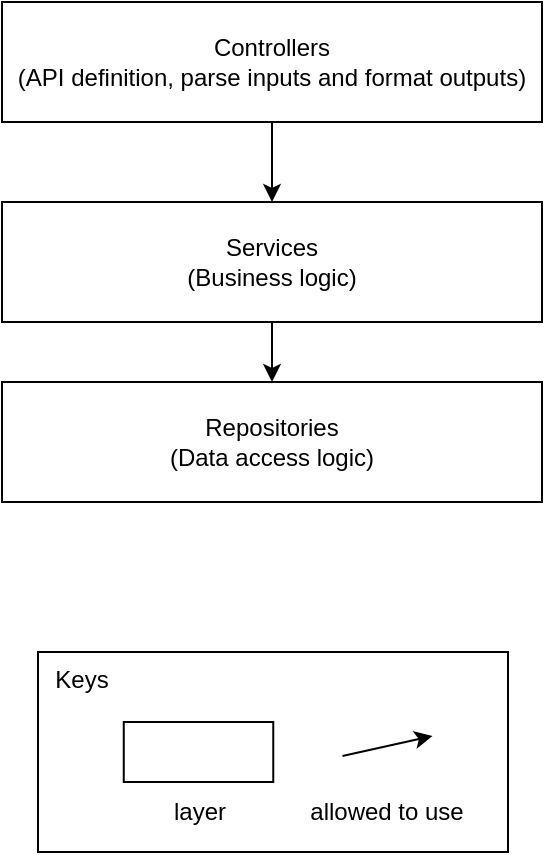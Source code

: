 <mxfile version="13.6.9" type="device"><diagram id="OadLXYPiPQ1NcoxmQG5p" name="Page-1"><mxGraphModel dx="1422" dy="846" grid="1" gridSize="10" guides="1" tooltips="1" connect="1" arrows="1" fold="1" page="1" pageScale="1" pageWidth="850" pageHeight="1100" math="0" shadow="0"><root><mxCell id="0"/><mxCell id="1" parent="0"/><mxCell id="9yi0DdRBDbPyZg1V_YJM-5" style="edgeStyle=orthogonalEdgeStyle;rounded=0;orthogonalLoop=1;jettySize=auto;html=1;exitX=0.5;exitY=1;exitDx=0;exitDy=0;entryX=0.5;entryY=0;entryDx=0;entryDy=0;" parent="1" source="9yi0DdRBDbPyZg1V_YJM-2" target="9yi0DdRBDbPyZg1V_YJM-3" edge="1"><mxGeometry relative="1" as="geometry"/></mxCell><mxCell id="9yi0DdRBDbPyZg1V_YJM-2" value="Controllers&lt;br&gt;(API definition, parse inputs and format outputs)" style="rounded=0;whiteSpace=wrap;html=1;" parent="1" vertex="1"><mxGeometry x="290" y="425" width="270" height="60" as="geometry"/></mxCell><mxCell id="9yi0DdRBDbPyZg1V_YJM-6" style="edgeStyle=orthogonalEdgeStyle;rounded=0;orthogonalLoop=1;jettySize=auto;html=1;exitX=0.5;exitY=1;exitDx=0;exitDy=0;entryX=0.5;entryY=0;entryDx=0;entryDy=0;" parent="1" source="9yi0DdRBDbPyZg1V_YJM-3" target="9yi0DdRBDbPyZg1V_YJM-4" edge="1"><mxGeometry relative="1" as="geometry"/></mxCell><mxCell id="9yi0DdRBDbPyZg1V_YJM-3" value="Services&lt;br&gt;(Business logic)" style="rounded=0;whiteSpace=wrap;html=1;" parent="1" vertex="1"><mxGeometry x="290" y="525" width="270" height="60" as="geometry"/></mxCell><mxCell id="9yi0DdRBDbPyZg1V_YJM-4" value="Repositories&lt;br&gt;(Data access logic)" style="rounded=0;whiteSpace=wrap;html=1;" parent="1" vertex="1"><mxGeometry x="290" y="615" width="270" height="60" as="geometry"/></mxCell><mxCell id="K26CEbdca9ySCiNI2A4V-1" value="" style="group" vertex="1" connectable="0" parent="1"><mxGeometry x="308" y="750" width="235" height="100" as="geometry"/></mxCell><mxCell id="K26CEbdca9ySCiNI2A4V-2" value="&amp;nbsp; Keys" style="rounded=0;whiteSpace=wrap;html=1;align=left;verticalAlign=top;" vertex="1" parent="K26CEbdca9ySCiNI2A4V-1"><mxGeometry width="235" height="100" as="geometry"/></mxCell><mxCell id="K26CEbdca9ySCiNI2A4V-3" value="" style="endArrow=classic;html=1;exitX=1;exitY=0.5;exitDx=0;exitDy=0;startArrow=none;startFill=0;endFill=1;" edge="1" parent="K26CEbdca9ySCiNI2A4V-1"><mxGeometry width="50" height="50" relative="1" as="geometry"><mxPoint x="152.25" y="52" as="sourcePoint"/><mxPoint x="197.25" y="42" as="targetPoint"/></mxGeometry></mxCell><mxCell id="K26CEbdca9ySCiNI2A4V-4" value="allowed to use" style="text;html=1;strokeColor=none;fillColor=none;align=center;verticalAlign=middle;whiteSpace=wrap;rounded=0;" vertex="1" parent="K26CEbdca9ySCiNI2A4V-1"><mxGeometry x="132" y="70" width="85" height="20" as="geometry"/></mxCell><mxCell id="K26CEbdca9ySCiNI2A4V-5" value="layer" style="text;html=1;strokeColor=none;fillColor=none;align=center;verticalAlign=middle;whiteSpace=wrap;rounded=0;" vertex="1" parent="K26CEbdca9ySCiNI2A4V-1"><mxGeometry x="50.5" y="70" width="59.5" height="20" as="geometry"/></mxCell><mxCell id="K26CEbdca9ySCiNI2A4V-6" value="" style="rounded=0;whiteSpace=wrap;html=1;" vertex="1" parent="K26CEbdca9ySCiNI2A4V-1"><mxGeometry x="42.88" y="35" width="74.75" height="30" as="geometry"/></mxCell></root></mxGraphModel></diagram></mxfile>